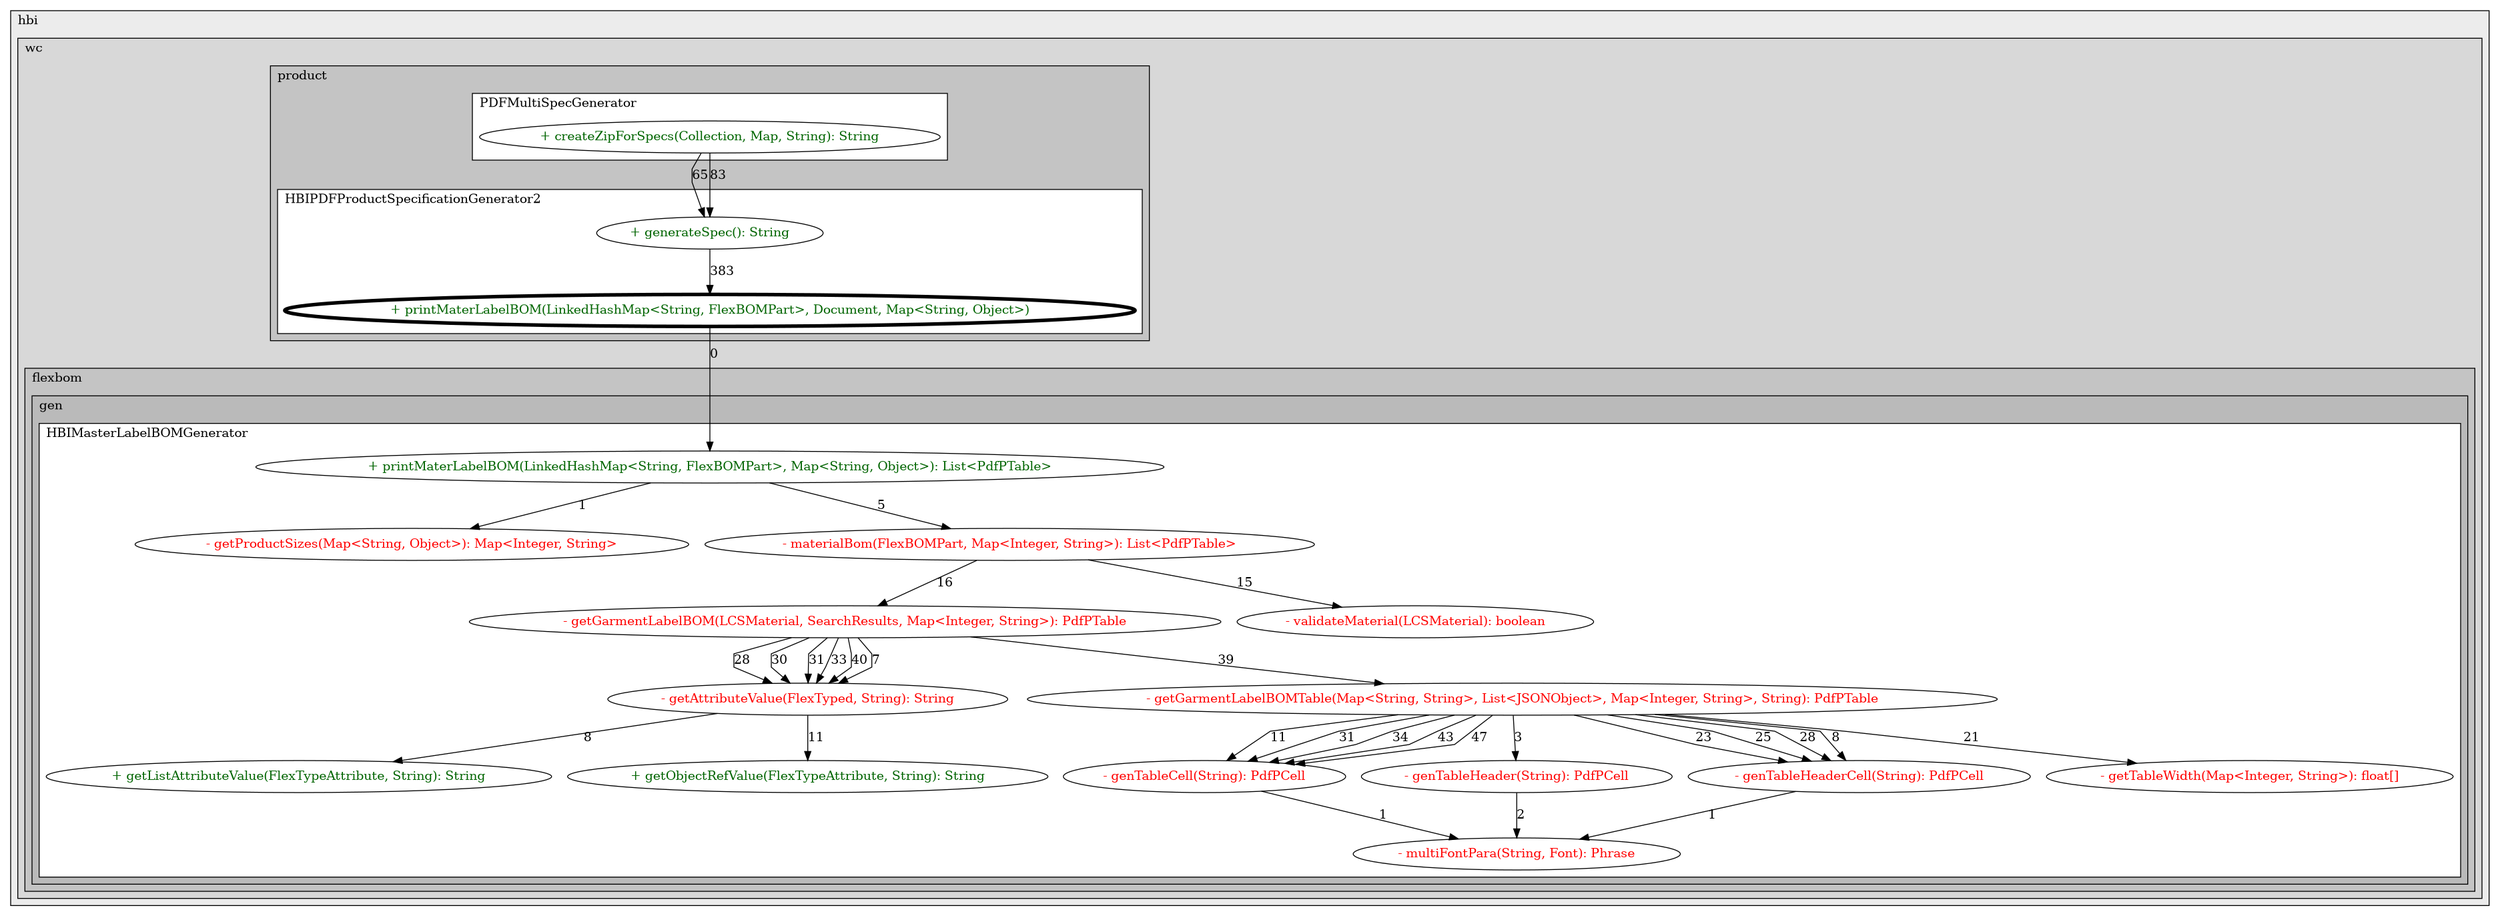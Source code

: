 @startuml

/' diagram meta data start
config=CallConfiguration;
{
  "rootMethod": "com.hbi.wc.product.HBIPDFProductSpecificationGenerator2#printMaterLabelBOM(LinkedHashMap\u003cString, FlexBOMPart\u003e,Document,Map\u003cString, Object\u003e)",
  "projectClassification": {
    "searchMode": "OpenProject", // OpenProject, AllProjects
    "includedProjects": "",
    "pathEndKeywords": "*.impl",
    "isClientPath": "",
    "isClientName": "",
    "isTestPath": "",
    "isTestName": "",
    "isMappingPath": "",
    "isMappingName": "",
    "isDataAccessPath": "",
    "isDataAccessName": "",
    "isDataStructurePath": "",
    "isDataStructureName": "",
    "isInterfaceStructuresPath": "",
    "isInterfaceStructuresName": "",
    "isEntryPointPath": "",
    "isEntryPointName": "",
    "treatFinalFieldsAsMandatory": false
  },
  "graphRestriction": {
    "classPackageExcludeFilter": "",
    "classPackageIncludeFilter": "",
    "classNameExcludeFilter": "",
    "classNameIncludeFilter": "",
    "methodNameExcludeFilter": "",
    "methodNameIncludeFilter": "",
    "removeByInheritance": "", // inheritance/annotation based filtering is done in a second step
    "removeByAnnotation": "",
    "removeByClassPackage": "", // cleanup the graph after inheritance/annotation based filtering is done
    "removeByClassName": "",
    "cutMappings": false,
    "cutEnum": true,
    "cutTests": true,
    "cutClient": true,
    "cutDataAccess": true,
    "cutInterfaceStructures": true,
    "cutDataStructures": true,
    "cutGetterAndSetter": true,
    "cutConstructors": true
  },
  "graphTraversal": {
    "forwardDepth": 999,
    "backwardDepth": 44,
    "classPackageExcludeFilter": "",
    "classPackageIncludeFilter": "",
    "classNameExcludeFilter": "",
    "classNameIncludeFilter": "",
    "methodNameExcludeFilter": "",
    "methodNameIncludeFilter": "",
    "hideMappings": false,
    "hideDataStructures": false,
    "hidePrivateMethods": false,
    "hideInterfaceCalls": false, // indirection: implementation -> interface (is hidden) -> implementation
    "onlyShowApplicationEntryPoints": false, // root node is included
    "useMethodCallsForStructureDiagram": "ForwardOnly" // ForwardOnly, BothDirections, No
  },
  "details": {
    "aggregation": "GroupByClass", // ByClass, GroupByClass, None
    "showMethodParametersTypes": true,
    "showMethodParametersNames": false,
    "showMethodReturnType": true,
    "showPackageLevels": 26,
    "showCallOrder": true,
    "edgeMode": "TypesAndMethods", // TypesOnly, MethodsOnly, TypesAndMethods, MethodsAndDirectTypeUsage
    "showDetailedClassStructure": true
  },
  "rootClass": "com.hbi.wc.product.HBIPDFProductSpecificationGenerator2",
  "extensionCallbackMethod": "" // qualified.class.name#methodName - signature: public static String method(String)
}
diagram meta data end '/



digraph g {
    rankdir="TB"
    splines=polyline
    

'nodes 
subgraph cluster_103087 { 
   	label=hbi
	labeljust=l
	fillcolor="#ececec"
	style=filled
   
   subgraph cluster_1223854485 { 
   	label=wc
	labeljust=l
	fillcolor="#d8d8d8"
	style=filled
   
   subgraph cluster_1511406244 { 
   	label=flexbom
	labeljust=l
	fillcolor="#c4c4c4"
	style=filled
   
   subgraph cluster_1719222010 { 
   	label=gen
	labeljust=l
	fillcolor="#bababa"
	style=filled
   
   subgraph cluster_324846479 { 
   	label=HBIMasterLabelBOMGenerator
	labeljust=l
	fillcolor=white
	style=filled
   
   HBIMasterLabelBOMGenerator1441384813XXXgenTableCell1808118735[
	label="- genTableCell(String): PdfPCell"
	style=filled
	fillcolor=white
	tooltip="HBIMasterLabelBOMGenerator

null"
	fontcolor=red
];

HBIMasterLabelBOMGenerator1441384813XXXgenTableHeader1808118735[
	label="- genTableHeader(String): PdfPCell"
	style=filled
	fillcolor=white
	tooltip="HBIMasterLabelBOMGenerator

null"
	fontcolor=red
];

HBIMasterLabelBOMGenerator1441384813XXXgenTableHeaderCell1808118735[
	label="- genTableHeaderCell(String): PdfPCell"
	style=filled
	fillcolor=white
	tooltip="HBIMasterLabelBOMGenerator

null"
	fontcolor=red
];

HBIMasterLabelBOMGenerator1441384813XXXgetAttributeValue319707786[
	label="- getAttributeValue(FlexTyped, String): String"
	style=filled
	fillcolor=white
	tooltip="HBIMasterLabelBOMGenerator

null"
	fontcolor=red
];

HBIMasterLabelBOMGenerator1441384813XXXgetGarmentLabelBOM1832833978[
	label="- getGarmentLabelBOM(LCSMaterial, SearchResults, Map<Integer, String>): PdfPTable"
	style=filled
	fillcolor=white
	tooltip="HBIMasterLabelBOMGenerator

&#10;  This method is to fetch and draw table for master material bom.&#10; &#10;  @param material- material Object&#10;  @param matBOMQryResult - search result&#10;  @param productSizes- active product sizes&#10;  @return - pdf table&#10;  @throws Exception - exception&#10; "
	fontcolor=red
];

HBIMasterLabelBOMGenerator1441384813XXXgetGarmentLabelBOMTable1662821207[
	label="- getGarmentLabelBOMTable(Map<String, String>, List<JSONObject>, Map<Integer, String>, String): PdfPTable"
	style=filled
	fillcolor=white
	tooltip="HBIMasterLabelBOMGenerator

null"
	fontcolor=red
];

HBIMasterLabelBOMGenerator1441384813XXXgetListAttributeValue74376562[
	label="+ getListAttributeValue(FlexTypeAttribute, String): String"
	style=filled
	fillcolor=white
	tooltip="HBIMasterLabelBOMGenerator

&#10;  This method return display value for list type attribute.&#10; &#10;  @param attribute - FlexTypeAttribute&#10;  @param value - String&#10;  @return - string attribute display value&#10; "
	fontcolor=darkgreen
];

HBIMasterLabelBOMGenerator1441384813XXXgetObjectRefValue74376562[
	label="+ getObjectRefValue(FlexTypeAttribute, String): String"
	style=filled
	fillcolor=white
	tooltip="HBIMasterLabelBOMGenerator

null"
	fontcolor=darkgreen
];

HBIMasterLabelBOMGenerator1441384813XXXgetProductSizes350625082[
	label="- getProductSizes(Map<String, Object>): Map<Integer, String>"
	style=filled
	fillcolor=white
	tooltip="HBIMasterLabelBOMGenerator

&#10;  this method fetch active sizes from Product Garment Size Table.&#10; &#10;  @param params - TechPack Params //TO-DO ADDING PARAGRAPH DESCRIBING VAR1 DATA SET&#10;  @return - return List of active sizes&#10; "
	fontcolor=red
];

HBIMasterLabelBOMGenerator1441384813XXXgetTableWidth330257061[
	label="- getTableWidth(Map<Integer, String>): float[]"
	style=filled
	fillcolor=white
	tooltip="HBIMasterLabelBOMGenerator

&#10;  this method return table with for master bom Table.&#10; &#10;  @param sizesMap - Map ,product sizes&#10;  @return - float array&#10; "
	fontcolor=red
];

HBIMasterLabelBOMGenerator1441384813XXXmaterialBom1033260855[
	label="- materialBom(FlexBOMPart, Map<Integer, String>): List<PdfPTable>"
	style=filled
	fillcolor=white
	tooltip="HBIMasterLabelBOMGenerator

&#10;  This method is to generate Master material data and return relevant data to List of PDFTable.&#10; &#10;  @param bomPart - BOM Object&#10;  @param productSizes - product sizes&#10;  @return - returns list of bom table&#10;  @throws Exception - exception&#10; "
	fontcolor=red
];

HBIMasterLabelBOMGenerator1441384813XXXmultiFontPara950251692[
	label="- multiFontPara(String, Font): Phrase"
	style=filled
	fillcolor=white
	tooltip="HBIMasterLabelBOMGenerator

null"
	fontcolor=red
];

HBIMasterLabelBOMGenerator1441384813XXXprintMaterLabelBOM466445046[
	label="+ printMaterLabelBOM(LinkedHashMap<String, FlexBOMPart>, Map<String, Object>): List<PdfPTable>"
	style=filled
	fillcolor=white
	tooltip="HBIMasterLabelBOMGenerator

&#10;  This method is to generate Master material data and return relevant data to List of PDFTable.&#10; &#10;  @param colorwayBOMs - Colorway BOM Data&#10;  @param params - TechPack Param&#10;  @return - List of PDFTable&#10;  @throws Exception - exception&#10; "
	fontcolor=darkgreen
];

HBIMasterLabelBOMGenerator1441384813XXXvalidateMaterial1257992963[
	label="- validateMaterial(LCSMaterial): boolean"
	style=filled
	fillcolor=white
	tooltip="HBIMasterLabelBOMGenerator

&#10;  this method validates a material is master material or not.&#10;  criteria:&#10;  master material attribute should eb true&#10;  material type should be Garment Label&#10;  @param material - material object&#10;  @return - boolean&#10; "
	fontcolor=red
];
} 
} 
} 

subgraph cluster_1976940652 { 
   	label=product
	labeljust=l
	fillcolor="#c4c4c4"
	style=filled
   
   subgraph cluster_1865782197 { 
   	label=HBIPDFProductSpecificationGenerator2
	labeljust=l
	fillcolor=white
	style=filled
   
   HBIPDFProductSpecificationGenerator21536164743XXXgenerateSpec0[
	label="+ generateSpec(): String"
	style=filled
	fillcolor=white
	tooltip="HBIPDFProductSpecificationGenerator2

&#10;  Generates the PDF document for the Spec&#10; &#10;  @return the url to the generated document&#10;  @throws WTException&#10; "
	fontcolor=darkgreen
];

HBIPDFProductSpecificationGenerator21536164743XXXprintMaterLabelBOM212773977[
	label="+ printMaterLabelBOM(LinkedHashMap<String, FlexBOMPart>, Document, Map<String, Object>)"
	style=filled
	fillcolor=white
	tooltip="HBIPDFProductSpecificationGenerator2

&#10;  This function will add Garment Label BOM data to Tech pack report.&#10;  - BOM table visible after Colorway BOM.&#10;  - table data will appear only if BOM has Relevant dataset.&#10;  @param colorwayBOMs - Colorway BOM input&#10;  @param pdfDoc - PDF Docuemnt object&#10;  @param params - Tech Ppck apram&#10;  @throws Exception&#10; "
	penwidth=4
	fontcolor=darkgreen
];
} 

subgraph cluster_826885796 { 
   	label=PDFMultiSpecGenerator
	labeljust=l
	fillcolor=white
	style=filled
   
   PDFMultiSpecGenerator1536164743XXXcreateZipForSpecs1017233391[
	label="+ createZipForSpecs(Collection, Map, String): String"
	style=filled
	fillcolor=white
	tooltip="PDFMultiSpecGenerator

null"
	fontcolor=darkgreen
];
} 
} 
} 
} 

'edges    
HBIMasterLabelBOMGenerator1441384813XXXgenTableCell1808118735 -> HBIMasterLabelBOMGenerator1441384813XXXmultiFontPara950251692[label=1];
HBIMasterLabelBOMGenerator1441384813XXXgenTableHeader1808118735 -> HBIMasterLabelBOMGenerator1441384813XXXmultiFontPara950251692[label=2];
HBIMasterLabelBOMGenerator1441384813XXXgenTableHeaderCell1808118735 -> HBIMasterLabelBOMGenerator1441384813XXXmultiFontPara950251692[label=1];
HBIMasterLabelBOMGenerator1441384813XXXgetAttributeValue319707786 -> HBIMasterLabelBOMGenerator1441384813XXXgetListAttributeValue74376562[label=8];
HBIMasterLabelBOMGenerator1441384813XXXgetAttributeValue319707786 -> HBIMasterLabelBOMGenerator1441384813XXXgetObjectRefValue74376562[label=11];
HBIMasterLabelBOMGenerator1441384813XXXgetGarmentLabelBOM1832833978 -> HBIMasterLabelBOMGenerator1441384813XXXgetAttributeValue319707786[label=28];
HBIMasterLabelBOMGenerator1441384813XXXgetGarmentLabelBOM1832833978 -> HBIMasterLabelBOMGenerator1441384813XXXgetAttributeValue319707786[label=30];
HBIMasterLabelBOMGenerator1441384813XXXgetGarmentLabelBOM1832833978 -> HBIMasterLabelBOMGenerator1441384813XXXgetAttributeValue319707786[label=31];
HBIMasterLabelBOMGenerator1441384813XXXgetGarmentLabelBOM1832833978 -> HBIMasterLabelBOMGenerator1441384813XXXgetAttributeValue319707786[label=33];
HBIMasterLabelBOMGenerator1441384813XXXgetGarmentLabelBOM1832833978 -> HBIMasterLabelBOMGenerator1441384813XXXgetAttributeValue319707786[label=40];
HBIMasterLabelBOMGenerator1441384813XXXgetGarmentLabelBOM1832833978 -> HBIMasterLabelBOMGenerator1441384813XXXgetAttributeValue319707786[label=7];
HBIMasterLabelBOMGenerator1441384813XXXgetGarmentLabelBOM1832833978 -> HBIMasterLabelBOMGenerator1441384813XXXgetGarmentLabelBOMTable1662821207[label=39];
HBIMasterLabelBOMGenerator1441384813XXXgetGarmentLabelBOMTable1662821207 -> HBIMasterLabelBOMGenerator1441384813XXXgenTableCell1808118735[label=11];
HBIMasterLabelBOMGenerator1441384813XXXgetGarmentLabelBOMTable1662821207 -> HBIMasterLabelBOMGenerator1441384813XXXgenTableCell1808118735[label=31];
HBIMasterLabelBOMGenerator1441384813XXXgetGarmentLabelBOMTable1662821207 -> HBIMasterLabelBOMGenerator1441384813XXXgenTableCell1808118735[label=34];
HBIMasterLabelBOMGenerator1441384813XXXgetGarmentLabelBOMTable1662821207 -> HBIMasterLabelBOMGenerator1441384813XXXgenTableCell1808118735[label=43];
HBIMasterLabelBOMGenerator1441384813XXXgetGarmentLabelBOMTable1662821207 -> HBIMasterLabelBOMGenerator1441384813XXXgenTableCell1808118735[label=47];
HBIMasterLabelBOMGenerator1441384813XXXgetGarmentLabelBOMTable1662821207 -> HBIMasterLabelBOMGenerator1441384813XXXgenTableHeader1808118735[label=3];
HBIMasterLabelBOMGenerator1441384813XXXgetGarmentLabelBOMTable1662821207 -> HBIMasterLabelBOMGenerator1441384813XXXgenTableHeaderCell1808118735[label=23];
HBIMasterLabelBOMGenerator1441384813XXXgetGarmentLabelBOMTable1662821207 -> HBIMasterLabelBOMGenerator1441384813XXXgenTableHeaderCell1808118735[label=25];
HBIMasterLabelBOMGenerator1441384813XXXgetGarmentLabelBOMTable1662821207 -> HBIMasterLabelBOMGenerator1441384813XXXgenTableHeaderCell1808118735[label=28];
HBIMasterLabelBOMGenerator1441384813XXXgetGarmentLabelBOMTable1662821207 -> HBIMasterLabelBOMGenerator1441384813XXXgenTableHeaderCell1808118735[label=8];
HBIMasterLabelBOMGenerator1441384813XXXgetGarmentLabelBOMTable1662821207 -> HBIMasterLabelBOMGenerator1441384813XXXgetTableWidth330257061[label=21];
HBIMasterLabelBOMGenerator1441384813XXXmaterialBom1033260855 -> HBIMasterLabelBOMGenerator1441384813XXXgetGarmentLabelBOM1832833978[label=16];
HBIMasterLabelBOMGenerator1441384813XXXmaterialBom1033260855 -> HBIMasterLabelBOMGenerator1441384813XXXvalidateMaterial1257992963[label=15];
HBIMasterLabelBOMGenerator1441384813XXXprintMaterLabelBOM466445046 -> HBIMasterLabelBOMGenerator1441384813XXXgetProductSizes350625082[label=1];
HBIMasterLabelBOMGenerator1441384813XXXprintMaterLabelBOM466445046 -> HBIMasterLabelBOMGenerator1441384813XXXmaterialBom1033260855[label=5];
HBIPDFProductSpecificationGenerator21536164743XXXgenerateSpec0 -> HBIPDFProductSpecificationGenerator21536164743XXXprintMaterLabelBOM212773977[label=383];
HBIPDFProductSpecificationGenerator21536164743XXXprintMaterLabelBOM212773977 -> HBIMasterLabelBOMGenerator1441384813XXXprintMaterLabelBOM466445046[label=0];
PDFMultiSpecGenerator1536164743XXXcreateZipForSpecs1017233391 -> HBIPDFProductSpecificationGenerator21536164743XXXgenerateSpec0[label=65];
PDFMultiSpecGenerator1536164743XXXcreateZipForSpecs1017233391 -> HBIPDFProductSpecificationGenerator21536164743XXXgenerateSpec0[label=83];
    
}
@enduml